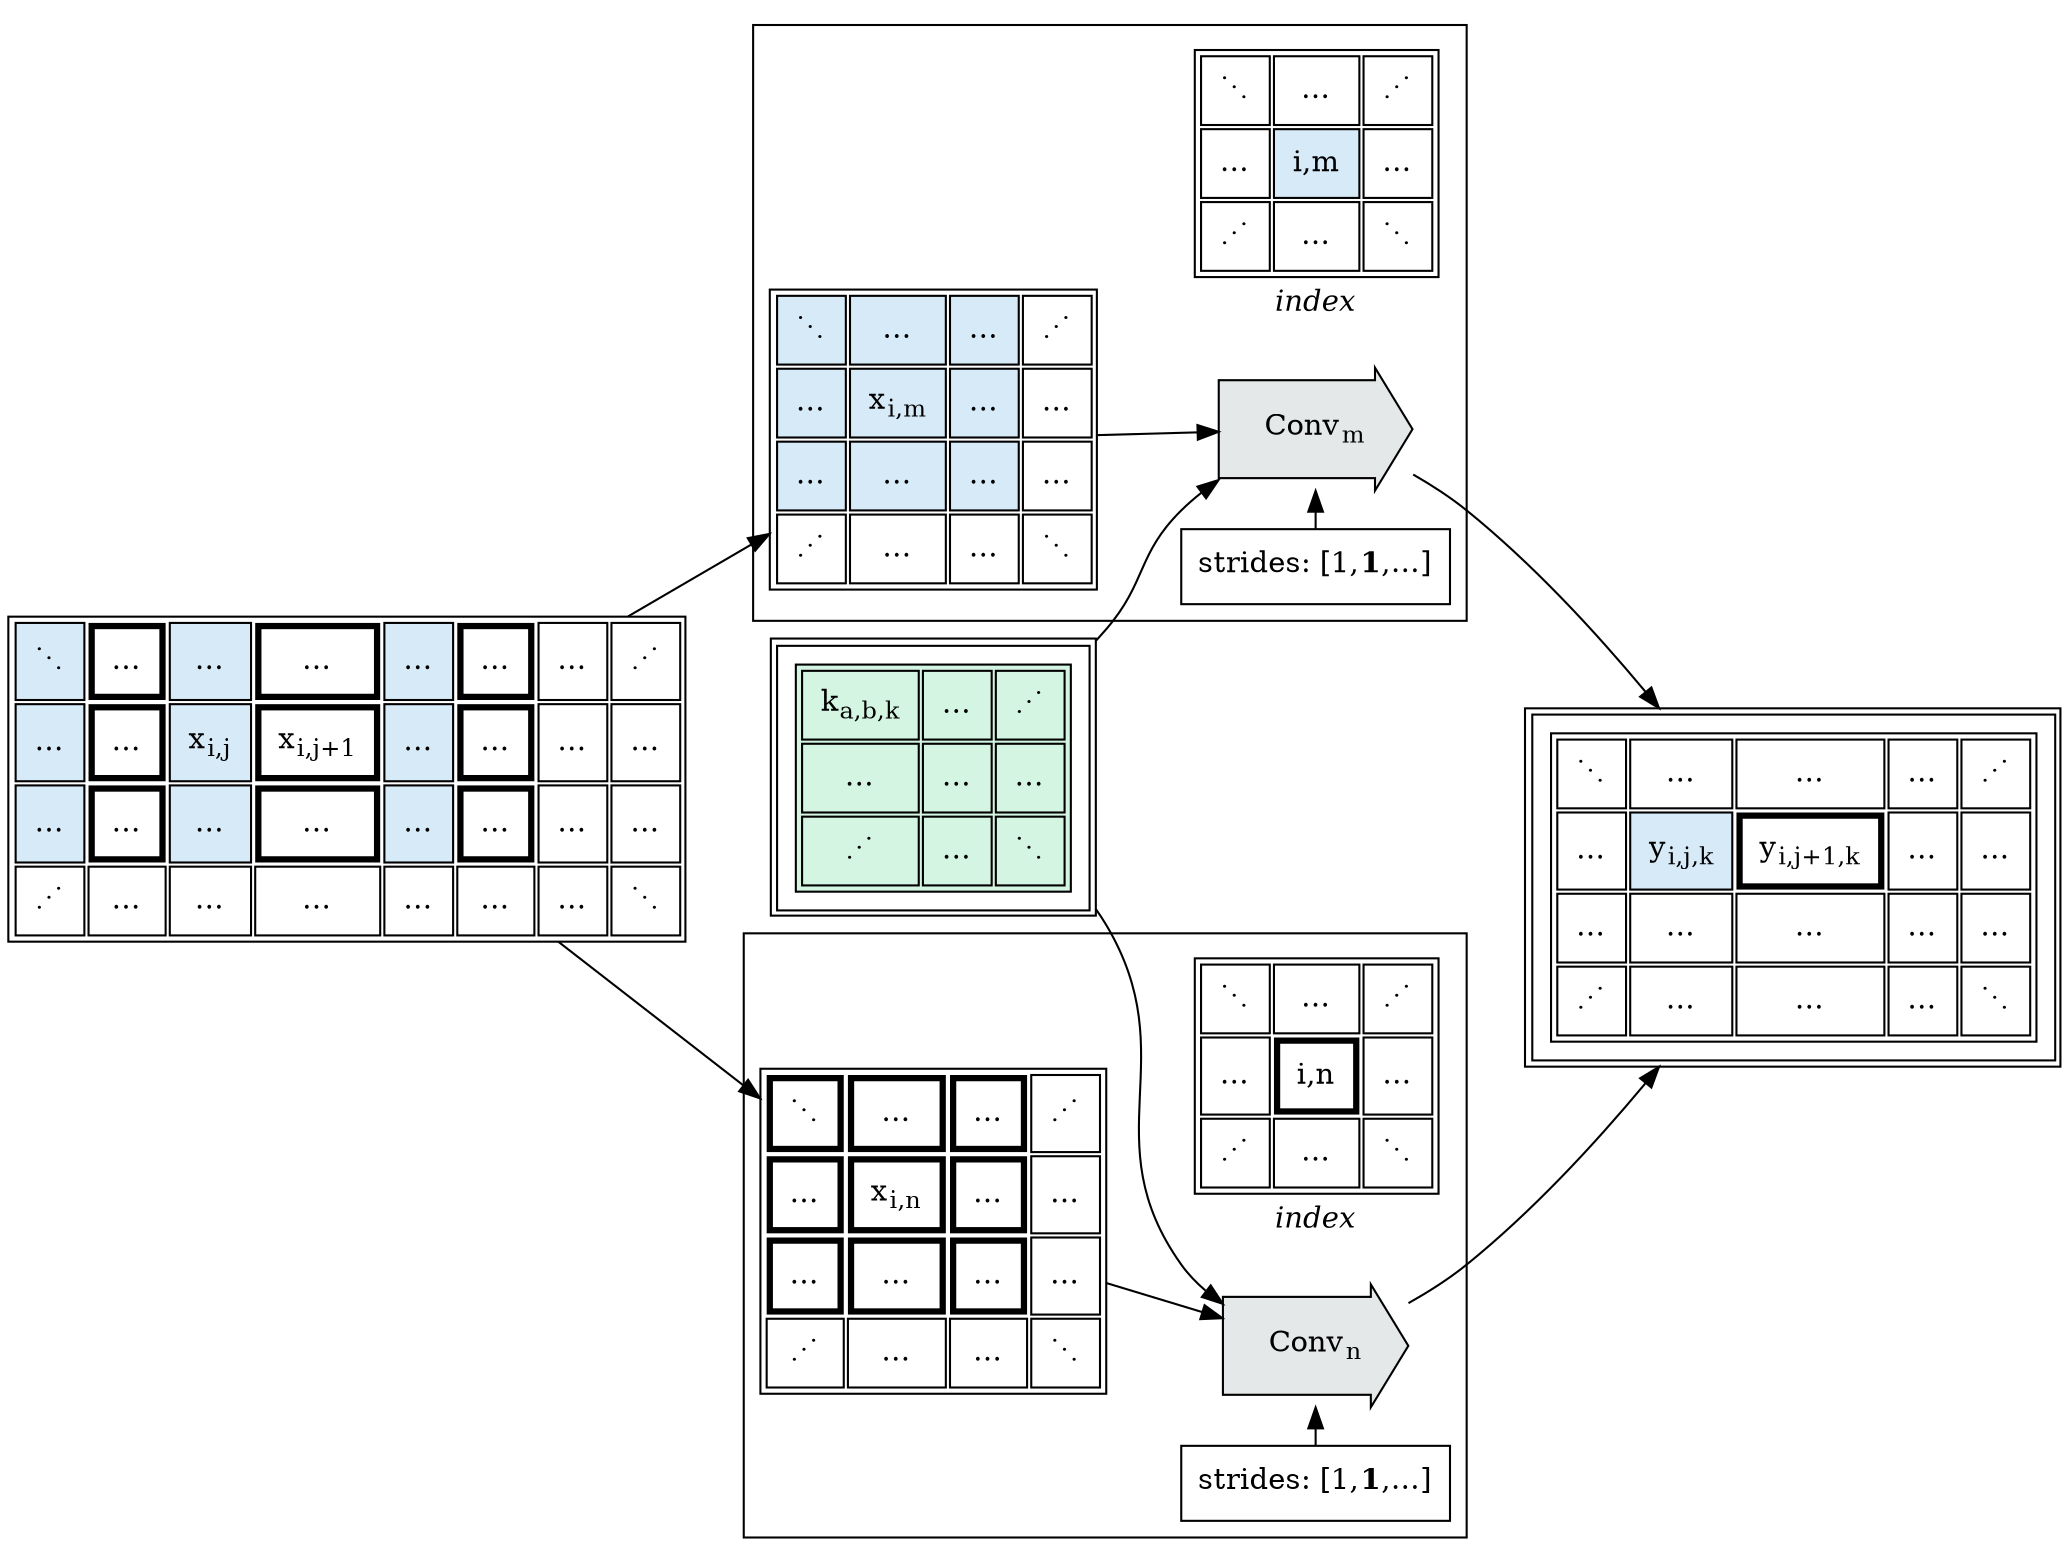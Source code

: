 digraph G {
  rankdir=LR;

  subgraph cluster_0 {
  idx0 [
    shape="plain",
    label=<
        <table border="0">
    <tr><td>

      <table cellpadding="8">
          <tr>
              <td>⋱</td>
              <td>…</td>
              <td>⋰</td>
              </tr>
          <tr>
              <td>…</td>
              <td bgcolor="#D6EAF8">i,m</td>
              <td>…</td>
              </tr>
          <tr>
              <td>⋰</td>
              <td>…</td>
              <td>⋱</td>
              </tr>
          </table>
	</td></tr>

    <tr><td><i>index</i></td></tr>
          </table>
    >,
  ];

  X0 [
      shape="plain",
      label=<
      <table cellpadding="8">
          <tr>
              <td bgcolor="#D6EAF8">⋱</td>
              <td bgcolor="#D6EAF8">…</td>
              <td bgcolor="#D6EAF8">…</td>
              <td>⋰</td>
              </tr>
          <tr>
              <td bgcolor="#D6EAF8">…</td>
              <td bgcolor="#D6EAF8">x<sub>i,m</sub></td>
              <td bgcolor="#D6EAF8">…</td>
              <td>…</td>
              </tr>
          <tr>
              <td bgcolor="#D6EAF8">…</td>
              <td bgcolor="#D6EAF8">…</td>
              <td bgcolor="#D6EAF8">…</td>
              <td>…</td>
              </tr>
          <tr>
              <td>⋰</td>
              <td>…</td>
              <td>…</td>
              <td>⋱</td>
              </tr>
          </table>
      >,
  ];


  Conv0 [
      label=<Conv<sub>m</sub>>,
      shape=rarrow,
      style=filled,
      fillcolor="#E5E8E8",
      margin=0.3
  ];

  strides0 [
      label=<strides: [1,<b>1</b>,…]>,
      shape=rectangle,
  ];

  strides0 -> Conv0;

  { rank=same; idx0; Conv0; strides0; }
  }

  subgraph cluster_1 {
  X1 [
      shape="plain",
      label=<
      <table cellpadding="8">
          <tr>
              <td border="3">⋱</td>
              <td border="3">…</td>
              <td border="3">…</td>
              <td>⋰</td>
              </tr>
          <tr>
              <td border="3">…</td>
              <td border="3">x<sub>i,n</sub></td>
              <td border="3">…</td>
              <td>…</td>
              </tr>
          <tr>
              <td border="3">…</td>
              <td border="3">…</td>
              <td border="3">…</td>
              <td>…</td>
              </tr>
          <tr>
              <td>⋰</td>
              <td>…</td>
              <td>…</td>
              <td>⋱</td>
              </tr>
          </table>
      >,
  ];

  idx1 [
    shape="plain",
    label=<
        <table border="0">
    <tr><td>

      <table cellpadding="8">
          <tr>
              <td>⋱</td>
              <td>…</td>
              <td>⋰</td>
              </tr>
          <tr>
              <td>…</td>
              <td border="3">i,n</td>
              <td>…</td>
              </tr>
          <tr>
              <td>⋰</td>
              <td>…</td>
              <td>⋱</td>
              </tr>
          </table>
	</td></tr>

    <tr><td><i>index</i></td></tr>
          </table>
    >,
  ];
  Conv1 [
      label=<Conv<sub>n</sub>>,
      shape=rarrow,
      style=filled,
      fillcolor="#E5E8E8",
      margin=0.3
  ];

  strides1 [
      label=<strides: [1,<b>1</b>,…]>,
      shape=rectangle,
  ];

  strides1 -> Conv1;

  { rank=same; idx1; Conv1; strides1; }
  }


  X [
      shape="plain",
      label=<
      <table cellpadding="8">
          <tr>
              <td bgcolor="#D6EAF8">⋱</td>
              <td border="3">…</td>
              <td bgcolor="#D6EAF8">…</td>
              <td border="3">…</td>
              <td bgcolor="#D6EAF8">…</td>
              <td border="3">…</td>
              <td>…</td>
              <td>⋰</td>
              </tr>
          <tr>
              <td bgcolor="#D6EAF8">…</td>
              <td border="3">…</td>
              <td bgcolor="#D6EAF8">x<sub>i,j</sub></td>
              <td border="3">x<sub>i,j+1</sub></td>
              <td bgcolor="#D6EAF8">…</td>
              <td border="3">…</td>
              <td>…</td>
              <td>…</td>
              </tr>
          <tr>
              <td bgcolor="#D6EAF8">…</td>
              <td border="3">…</td>
              <td bgcolor="#D6EAF8">…</td>
              <td border="3">…</td>
              <td bgcolor="#D6EAF8">…</td>
              <td border="3">…</td>
              <td>…</td>
              <td>…</td>
              </tr>
          <tr>
              <td>⋰</td>
              <td>…</td>
              <td>…</td>
              <td>…</td>
              <td>…</td>
              <td>…</td>
              <td>…</td>
              <td>⋱</td>
              </tr>
          </table>
      >,
  ];

  X -> X0;
  X -> X1;

  K [
      shape="plain",
      label=<
      <table cellpadding="8">
        <tr><td>
      <table bgcolor="#D5F5E3" cellpadding="8">
          <tr>
              <td >k<sub>a,b,k</sub></td>
              <td >…</td>
              <td>⋰</td>
              </tr>
          <tr>
              <td>…</td>
              <td>…</td>
              <td>…</td>
              </tr>
          <tr>
          	<td>⋰</td>
              <td>…</td>
          	<td>⋱</td>
              </tr>
          </table>
	  </td></tr>
        </table>
      >,
  ];

  Y [
      shape="plain",
      label=<
      <table cellpadding="8">
        <tr><td>

      <table cellpadding="8">
          <tr>
              <td>⋱</td>
              <td>…</td>
              <td>…</td>
              <td>…</td>
              <td>⋰</td>
              </tr>
          <tr>
              <td>…</td>
              <td bgcolor="#D6EAF8">y<sub>i,j,k</sub></td>
              <td border="3">y<sub>i,j+1,k</sub></td>
              <td>…</td>
              <td>…</td>
              </tr>
          <tr>
              <td>…</td>
              <td>…</td>
              <td>…</td>
              <td>…</td>
              <td>…</td>
              </tr>
          <tr>
              <td>⋰</td>
              <td>…</td>
              <td>…</td>
              <td>…</td>
              <td>⋱</td>
              </tr>
          </table>

	  </td></tr>
        </table>
      >,
  ];

  X0 -> Conv0;
  K -> Conv0;
  Conv0 -> Y;

  X1 -> Conv1;
  K -> Conv1;
  Conv1 -> Y;

}
